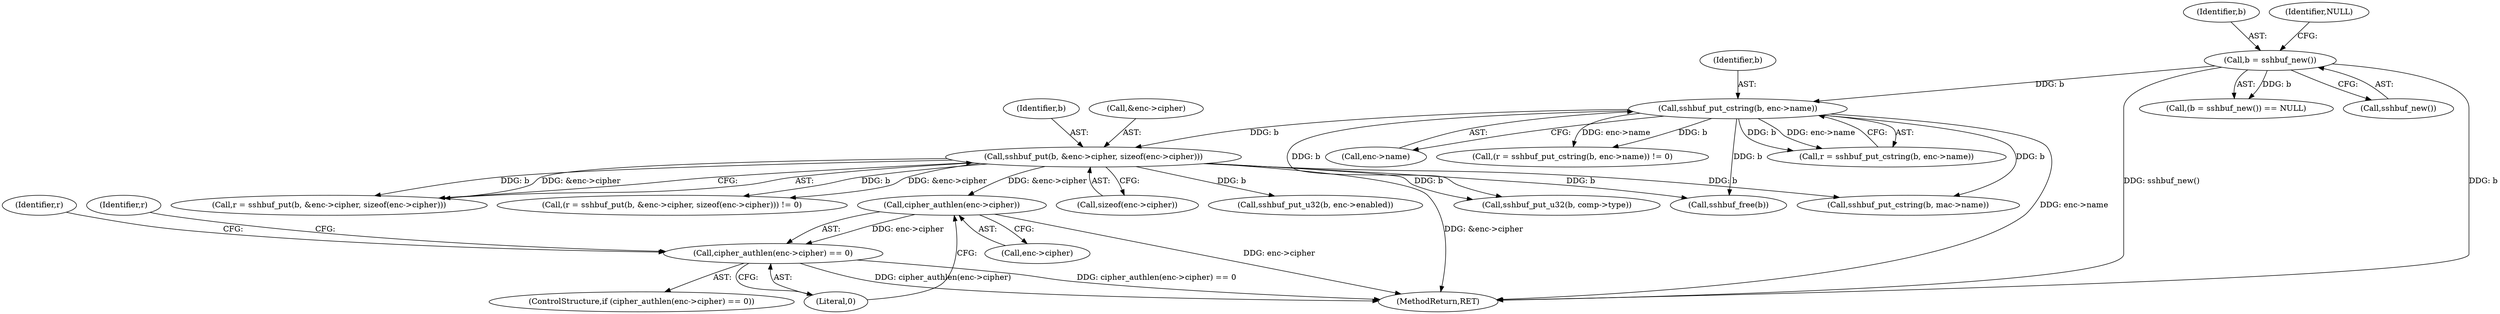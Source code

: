 digraph "0_src_3095060f479b86288e31c79ecbc5131a66bcd2f9_3@pointer" {
"1000258" [label="(Call,cipher_authlen(enc->cipher))"];
"1000199" [label="(Call,sshbuf_put(b, &enc->cipher, sizeof(enc->cipher)))"];
"1000189" [label="(Call,sshbuf_put_cstring(b, enc->name))"];
"1000178" [label="(Call,b = sshbuf_new())"];
"1000257" [label="(Call,cipher_authlen(enc->cipher) == 0)"];
"1000197" [label="(Call,r = sshbuf_put(b, &enc->cipher, sizeof(enc->cipher)))"];
"1000196" [label="(Call,(r = sshbuf_put(b, &enc->cipher, sizeof(enc->cipher))) != 0)"];
"1000258" [label="(Call,cipher_authlen(enc->cipher))"];
"1000191" [label="(Call,enc->name)"];
"1000257" [label="(Call,cipher_authlen(enc->cipher) == 0)"];
"1000335" [label="(Call,sshbuf_free(b))"];
"1000186" [label="(Call,(r = sshbuf_put_cstring(b, enc->name)) != 0)"];
"1000177" [label="(Call,(b = sshbuf_new()) == NULL)"];
"1000256" [label="(ControlStructure,if (cipher_authlen(enc->cipher) == 0))"];
"1000180" [label="(Call,sshbuf_new())"];
"1000205" [label="(Call,sizeof(enc->cipher))"];
"1000303" [label="(Call,sshbuf_put_u32(b, comp->type))"];
"1000189" [label="(Call,sshbuf_put_cstring(b, enc->name))"];
"1000190" [label="(Identifier,b)"];
"1000214" [label="(Call,sshbuf_put_u32(b, enc->enabled))"];
"1000200" [label="(Identifier,b)"];
"1000178" [label="(Call,b = sshbuf_new())"];
"1000187" [label="(Call,r = sshbuf_put_cstring(b, enc->name))"];
"1000269" [label="(Call,sshbuf_put_cstring(b, mac->name))"];
"1000201" [label="(Call,&enc->cipher)"];
"1000268" [label="(Identifier,r)"];
"1000179" [label="(Identifier,b)"];
"1000339" [label="(MethodReturn,RET)"];
"1000259" [label="(Call,enc->cipher)"];
"1000262" [label="(Literal,0)"];
"1000199" [label="(Call,sshbuf_put(b, &enc->cipher, sizeof(enc->cipher)))"];
"1000302" [label="(Identifier,r)"];
"1000181" [label="(Identifier,NULL)"];
"1000258" -> "1000257"  [label="AST: "];
"1000258" -> "1000259"  [label="CFG: "];
"1000259" -> "1000258"  [label="AST: "];
"1000262" -> "1000258"  [label="CFG: "];
"1000258" -> "1000339"  [label="DDG: enc->cipher"];
"1000258" -> "1000257"  [label="DDG: enc->cipher"];
"1000199" -> "1000258"  [label="DDG: &enc->cipher"];
"1000199" -> "1000197"  [label="AST: "];
"1000199" -> "1000205"  [label="CFG: "];
"1000200" -> "1000199"  [label="AST: "];
"1000201" -> "1000199"  [label="AST: "];
"1000205" -> "1000199"  [label="AST: "];
"1000197" -> "1000199"  [label="CFG: "];
"1000199" -> "1000339"  [label="DDG: &enc->cipher"];
"1000199" -> "1000196"  [label="DDG: b"];
"1000199" -> "1000196"  [label="DDG: &enc->cipher"];
"1000199" -> "1000197"  [label="DDG: b"];
"1000199" -> "1000197"  [label="DDG: &enc->cipher"];
"1000189" -> "1000199"  [label="DDG: b"];
"1000199" -> "1000214"  [label="DDG: b"];
"1000199" -> "1000269"  [label="DDG: b"];
"1000199" -> "1000303"  [label="DDG: b"];
"1000199" -> "1000335"  [label="DDG: b"];
"1000189" -> "1000187"  [label="AST: "];
"1000189" -> "1000191"  [label="CFG: "];
"1000190" -> "1000189"  [label="AST: "];
"1000191" -> "1000189"  [label="AST: "];
"1000187" -> "1000189"  [label="CFG: "];
"1000189" -> "1000339"  [label="DDG: enc->name"];
"1000189" -> "1000186"  [label="DDG: b"];
"1000189" -> "1000186"  [label="DDG: enc->name"];
"1000189" -> "1000187"  [label="DDG: b"];
"1000189" -> "1000187"  [label="DDG: enc->name"];
"1000178" -> "1000189"  [label="DDG: b"];
"1000189" -> "1000269"  [label="DDG: b"];
"1000189" -> "1000303"  [label="DDG: b"];
"1000189" -> "1000335"  [label="DDG: b"];
"1000178" -> "1000177"  [label="AST: "];
"1000178" -> "1000180"  [label="CFG: "];
"1000179" -> "1000178"  [label="AST: "];
"1000180" -> "1000178"  [label="AST: "];
"1000181" -> "1000178"  [label="CFG: "];
"1000178" -> "1000339"  [label="DDG: b"];
"1000178" -> "1000339"  [label="DDG: sshbuf_new()"];
"1000178" -> "1000177"  [label="DDG: b"];
"1000257" -> "1000256"  [label="AST: "];
"1000257" -> "1000262"  [label="CFG: "];
"1000262" -> "1000257"  [label="AST: "];
"1000268" -> "1000257"  [label="CFG: "];
"1000302" -> "1000257"  [label="CFG: "];
"1000257" -> "1000339"  [label="DDG: cipher_authlen(enc->cipher)"];
"1000257" -> "1000339"  [label="DDG: cipher_authlen(enc->cipher) == 0"];
}
